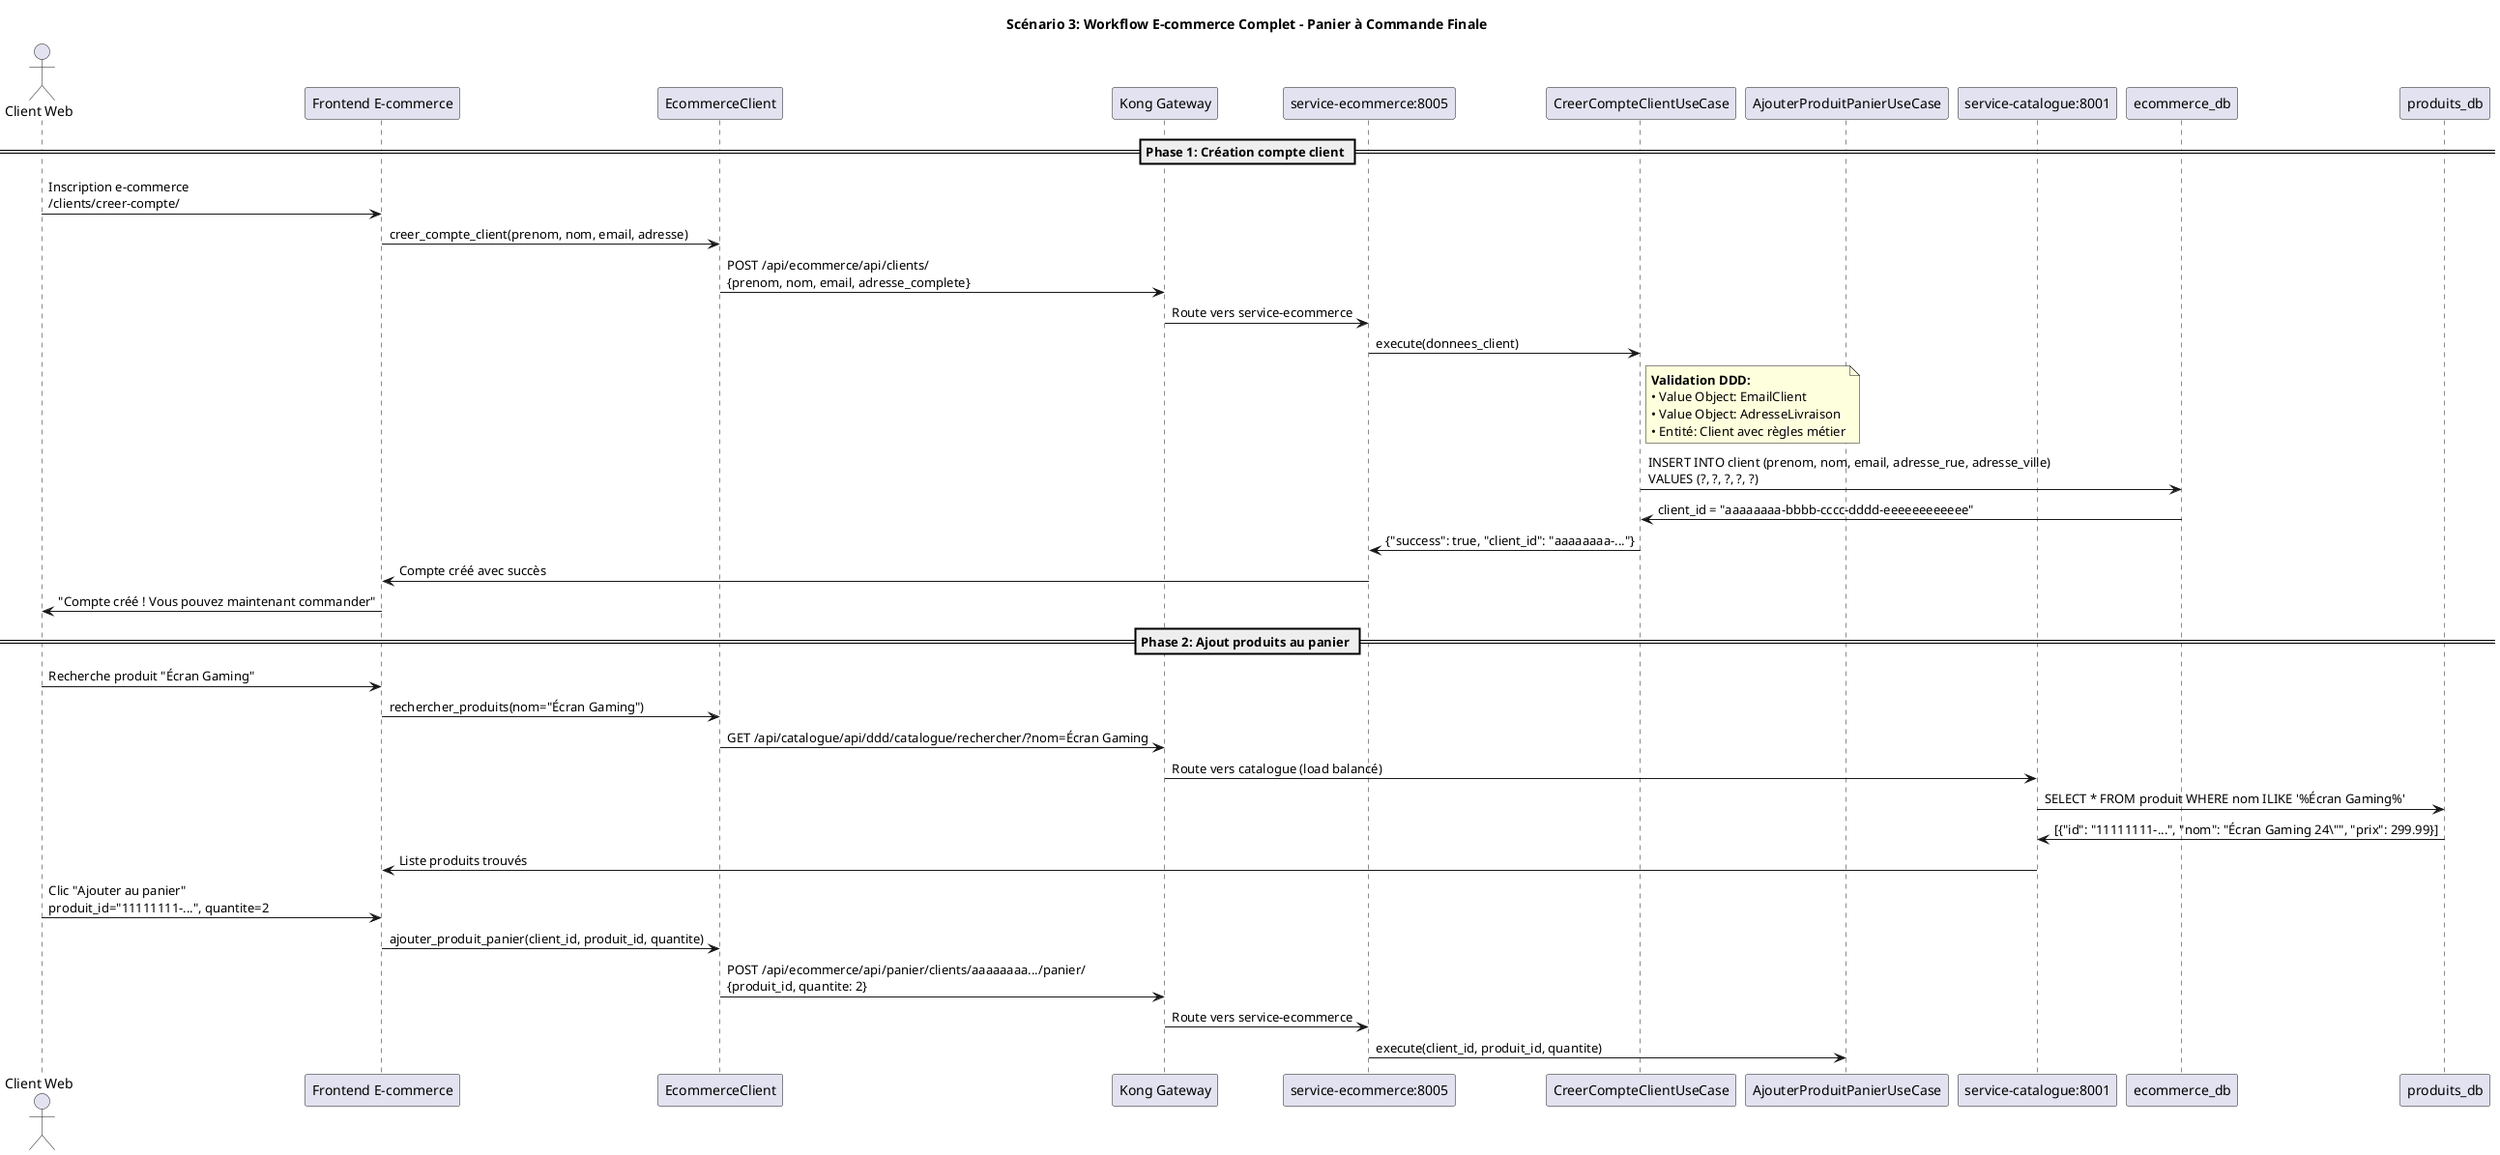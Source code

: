 @startuml scenario-checkout-ecommerce
title Scénario 3: Workflow E-commerce Complet - Panier à Commande Finale

actor "Client Web" as Client
participant "Frontend E-commerce" as Frontend
participant "EcommerceClient" as EcoClient
participant "Kong Gateway" as Kong
participant "service-ecommerce:8005" as EcommerceService
participant "CreerCompteClientUseCase" as ClientUC
participant "AjouterProduitPanierUseCase" as PanierUC
participant "service-catalogue:8001" as CatalogueService
participant "ecommerce_db" as EcoDB
participant "produits_db" as ProdDB

== Phase 1: Création compte client ==
Client -> Frontend : Inscription e-commerce\n/clients/creer-compte/
Frontend -> EcoClient : creer_compte_client(prenom, nom, email, adresse)
EcoClient -> Kong : POST /api/ecommerce/api/clients/\n{prenom, nom, email, adresse_complete}
Kong -> EcommerceService : Route vers service-ecommerce

EcommerceService -> ClientUC : execute(donnees_client)
note right of ClientUC : **Validation DDD:**\n• Value Object: EmailClient\n• Value Object: AdresseLivraison\n• Entité: Client avec règles métier

ClientUC -> EcoDB : INSERT INTO client (prenom, nom, email, adresse_rue, adresse_ville)\nVALUES (?, ?, ?, ?, ?)
EcoDB -> ClientUC : client_id = "aaaaaaaa-bbbb-cccc-dddd-eeeeeeeeeeee"
ClientUC -> EcommerceService : {"success": true, "client_id": "aaaaaaaa-..."}
EcommerceService -> Frontend : Compte créé avec succès
Frontend -> Client : "Compte créé ! Vous pouvez maintenant commander"

== Phase 2: Ajout produits au panier ==
Client -> Frontend : Recherche produit "Écran Gaming"
Frontend -> EcoClient : rechercher_produits(nom="Écran Gaming")
EcoClient -> Kong : GET /api/catalogue/api/ddd/catalogue/rechercher/?nom=Écran Gaming
Kong -> CatalogueService : Route vers catalogue (load balancé)

CatalogueService -> ProdDB : SELECT * FROM produit WHERE nom ILIKE '%Écran Gaming%'
ProdDB -> CatalogueService : [{"id": "11111111-...", "nom": "Écran Gaming 24\"", "prix": 299.99}]
CatalogueService -> Frontend : Liste produits trouvés

Client -> Frontend : Clic "Ajouter au panier"\nproduit_id="11111111-...", quantite=2
Frontend -> EcoClient : ajouter_produit_panier(client_id, produit_id, quantite)
EcoClient -> Kong : POST /api/ecommerce/api/panier/clients/aaaaaaaa.../panier/\n{produit_id, quantite: 2}
Kong -> EcommerceService : Route vers service-ecommerce

EcommerceService -> PanierUC : execute(client_id, produit_id, quantite)
@enduml 